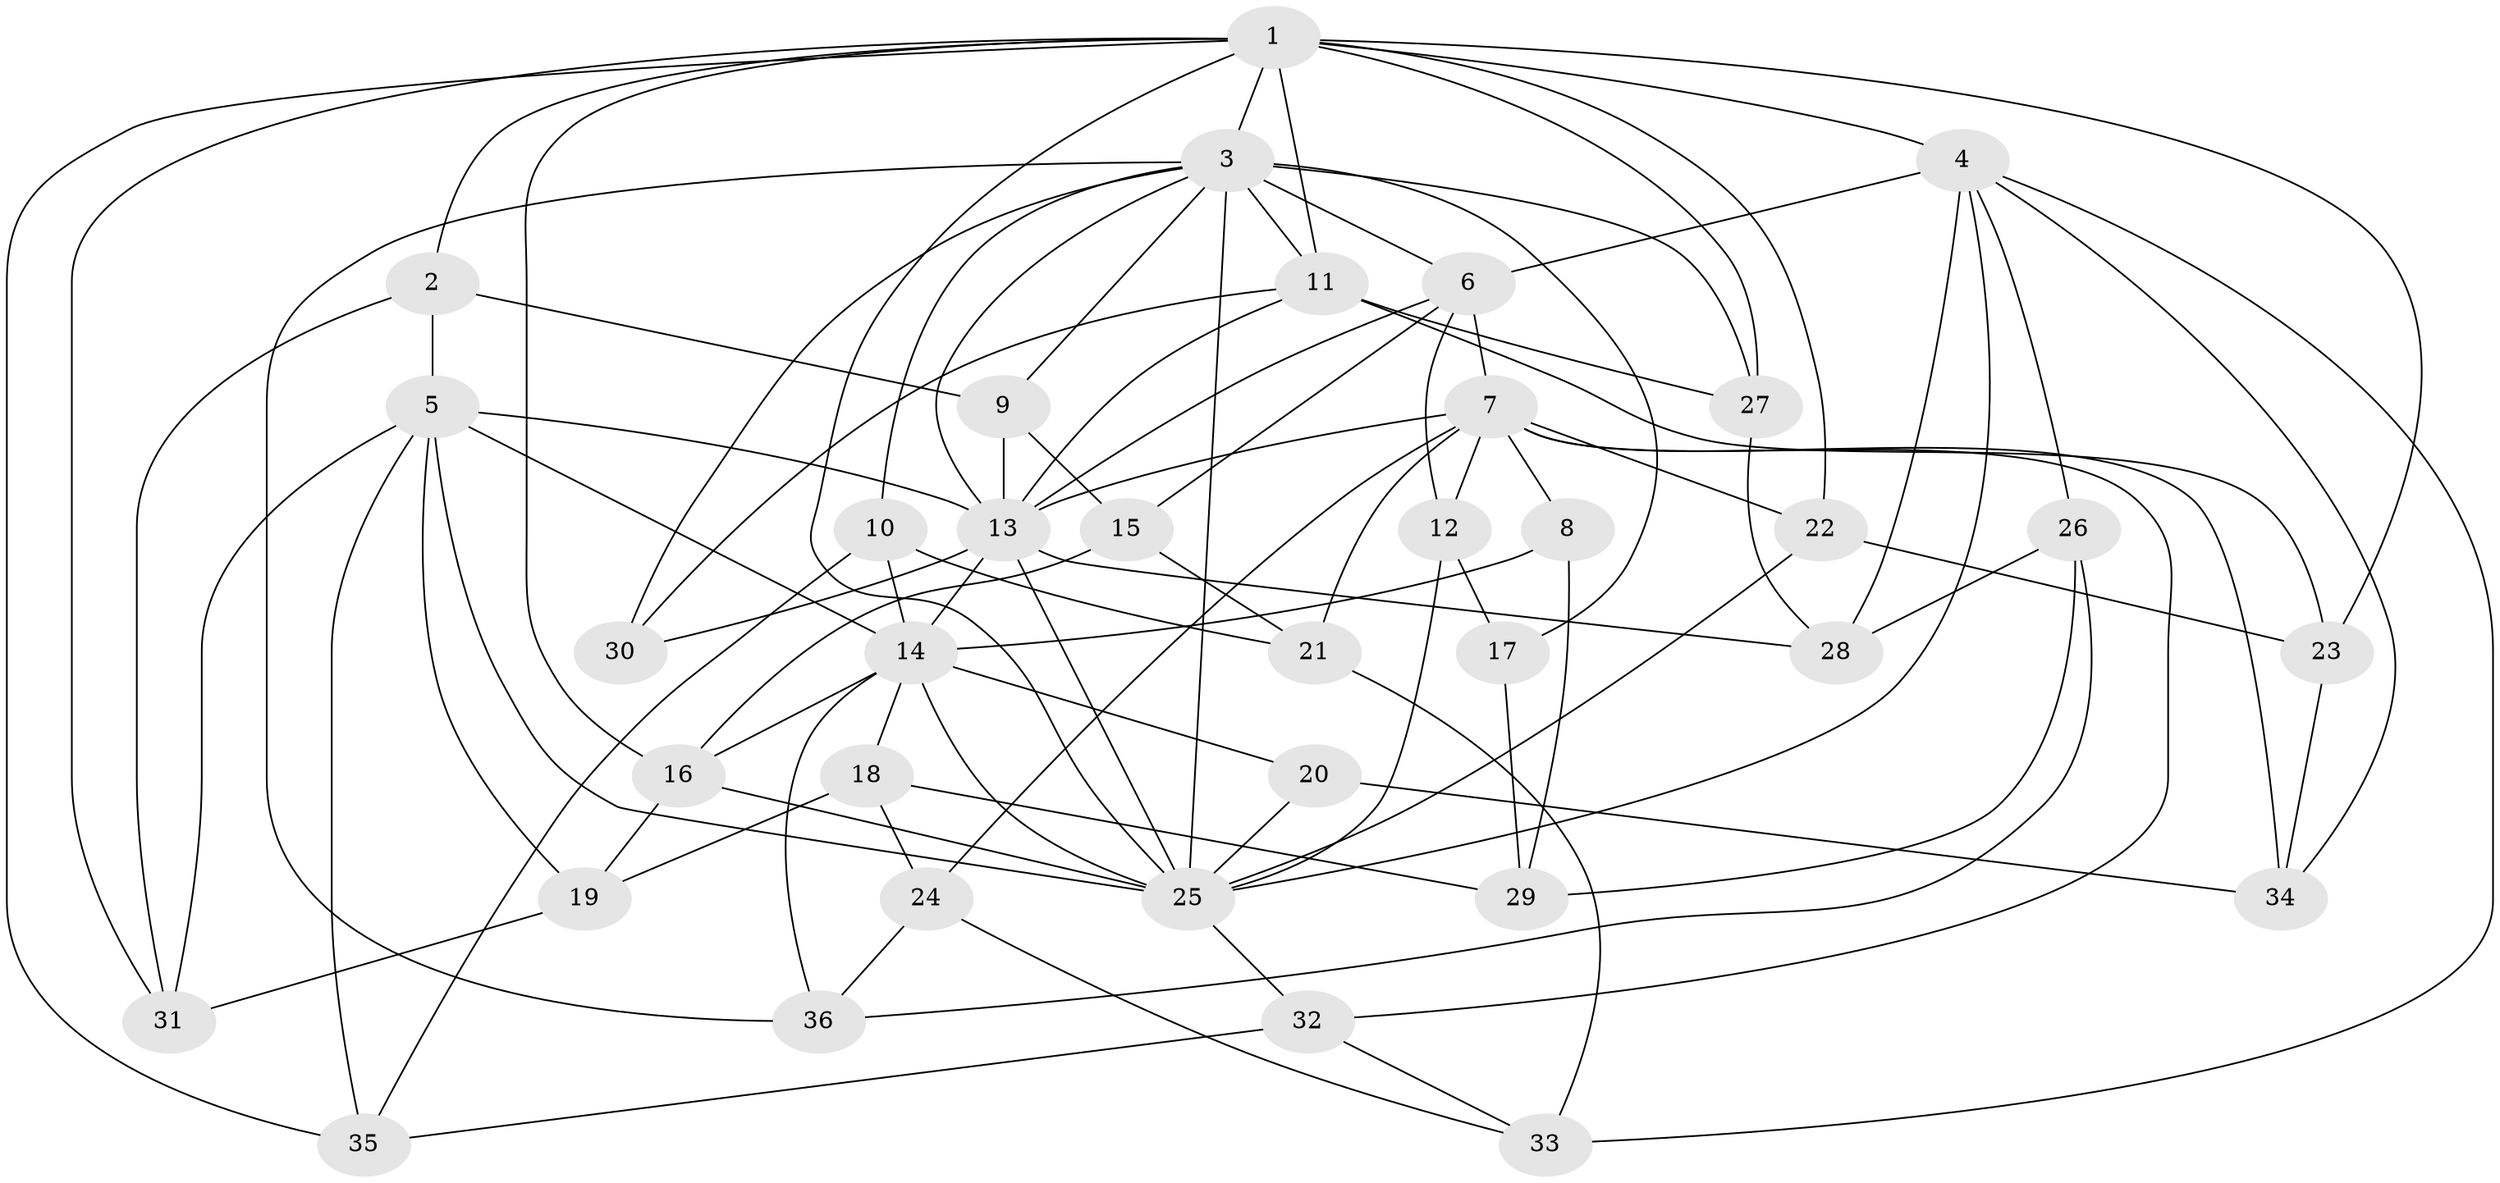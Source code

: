 // original degree distribution, {4: 1.0}
// Generated by graph-tools (version 1.1) at 2025/38/03/09/25 02:38:01]
// undirected, 36 vertices, 94 edges
graph export_dot {
graph [start="1"]
  node [color=gray90,style=filled];
  1;
  2;
  3;
  4;
  5;
  6;
  7;
  8;
  9;
  10;
  11;
  12;
  13;
  14;
  15;
  16;
  17;
  18;
  19;
  20;
  21;
  22;
  23;
  24;
  25;
  26;
  27;
  28;
  29;
  30;
  31;
  32;
  33;
  34;
  35;
  36;
  1 -- 2 [weight=1.0];
  1 -- 3 [weight=1.0];
  1 -- 4 [weight=2.0];
  1 -- 11 [weight=1.0];
  1 -- 16 [weight=1.0];
  1 -- 22 [weight=1.0];
  1 -- 23 [weight=1.0];
  1 -- 25 [weight=1.0];
  1 -- 27 [weight=1.0];
  1 -- 31 [weight=1.0];
  1 -- 35 [weight=1.0];
  2 -- 5 [weight=1.0];
  2 -- 9 [weight=1.0];
  2 -- 31 [weight=1.0];
  3 -- 6 [weight=1.0];
  3 -- 9 [weight=1.0];
  3 -- 10 [weight=1.0];
  3 -- 11 [weight=1.0];
  3 -- 13 [weight=1.0];
  3 -- 17 [weight=2.0];
  3 -- 25 [weight=1.0];
  3 -- 27 [weight=1.0];
  3 -- 30 [weight=1.0];
  3 -- 36 [weight=1.0];
  4 -- 6 [weight=1.0];
  4 -- 25 [weight=1.0];
  4 -- 26 [weight=1.0];
  4 -- 28 [weight=1.0];
  4 -- 33 [weight=1.0];
  4 -- 34 [weight=1.0];
  5 -- 13 [weight=2.0];
  5 -- 14 [weight=1.0];
  5 -- 19 [weight=1.0];
  5 -- 25 [weight=1.0];
  5 -- 31 [weight=1.0];
  5 -- 35 [weight=1.0];
  6 -- 7 [weight=3.0];
  6 -- 12 [weight=1.0];
  6 -- 13 [weight=1.0];
  6 -- 15 [weight=1.0];
  7 -- 8 [weight=2.0];
  7 -- 12 [weight=1.0];
  7 -- 13 [weight=1.0];
  7 -- 21 [weight=1.0];
  7 -- 22 [weight=1.0];
  7 -- 24 [weight=1.0];
  7 -- 32 [weight=1.0];
  7 -- 34 [weight=1.0];
  8 -- 14 [weight=1.0];
  8 -- 29 [weight=1.0];
  9 -- 13 [weight=1.0];
  9 -- 15 [weight=1.0];
  10 -- 14 [weight=1.0];
  10 -- 21 [weight=1.0];
  10 -- 35 [weight=1.0];
  11 -- 13 [weight=1.0];
  11 -- 23 [weight=1.0];
  11 -- 27 [weight=1.0];
  11 -- 30 [weight=1.0];
  12 -- 17 [weight=1.0];
  12 -- 25 [weight=1.0];
  13 -- 14 [weight=1.0];
  13 -- 25 [weight=1.0];
  13 -- 28 [weight=1.0];
  13 -- 30 [weight=2.0];
  14 -- 16 [weight=1.0];
  14 -- 18 [weight=1.0];
  14 -- 20 [weight=2.0];
  14 -- 25 [weight=1.0];
  14 -- 36 [weight=1.0];
  15 -- 16 [weight=1.0];
  15 -- 21 [weight=1.0];
  16 -- 19 [weight=1.0];
  16 -- 25 [weight=2.0];
  17 -- 29 [weight=1.0];
  18 -- 19 [weight=1.0];
  18 -- 24 [weight=1.0];
  18 -- 29 [weight=1.0];
  19 -- 31 [weight=1.0];
  20 -- 25 [weight=1.0];
  20 -- 34 [weight=1.0];
  21 -- 33 [weight=1.0];
  22 -- 23 [weight=1.0];
  22 -- 25 [weight=1.0];
  23 -- 34 [weight=1.0];
  24 -- 33 [weight=1.0];
  24 -- 36 [weight=1.0];
  25 -- 32 [weight=1.0];
  26 -- 28 [weight=1.0];
  26 -- 29 [weight=1.0];
  26 -- 36 [weight=1.0];
  27 -- 28 [weight=1.0];
  32 -- 33 [weight=1.0];
  32 -- 35 [weight=1.0];
}
